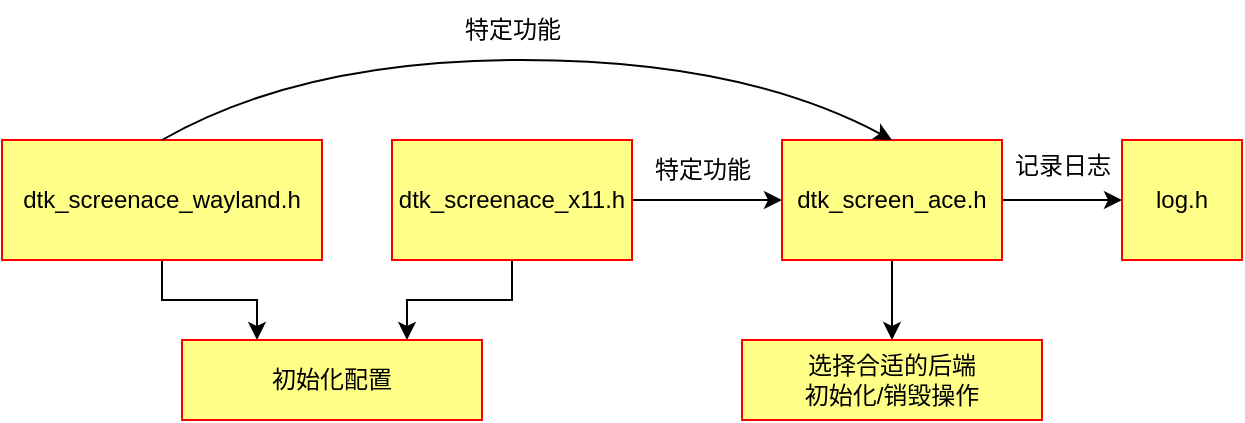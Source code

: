 <mxfile version="22.0.5" type="github">
  <diagram name="第 1 页" id="PFCC_GcYZRXUv7_DcXhJ">
    <mxGraphModel dx="1434" dy="757" grid="1" gridSize="10" guides="1" tooltips="1" connect="1" arrows="1" fold="1" page="1" pageScale="1" pageWidth="827" pageHeight="1169" math="0" shadow="0">
      <root>
        <mxCell id="0" />
        <mxCell id="1" parent="0" />
        <mxCell id="cVqb4rh1Xl0en4zHzLo--2" style="edgeStyle=orthogonalEdgeStyle;rounded=0;orthogonalLoop=1;jettySize=auto;html=1;exitX=1;exitY=0.5;exitDx=0;exitDy=0;" parent="1" source="cVqb4rh1Xl0en4zHzLo--1" edge="1">
          <mxGeometry relative="1" as="geometry">
            <mxPoint x="520" y="300" as="targetPoint" />
          </mxGeometry>
        </mxCell>
        <mxCell id="cVqb4rh1Xl0en4zHzLo--12" style="edgeStyle=orthogonalEdgeStyle;rounded=0;orthogonalLoop=1;jettySize=auto;html=1;exitX=0.5;exitY=1;exitDx=0;exitDy=0;entryX=0.75;entryY=0;entryDx=0;entryDy=0;" parent="1" source="cVqb4rh1Xl0en4zHzLo--1" target="cVqb4rh1Xl0en4zHzLo--18" edge="1">
          <mxGeometry relative="1" as="geometry">
            <mxPoint x="310" y="350" as="targetPoint" />
          </mxGeometry>
        </mxCell>
        <mxCell id="cVqb4rh1Xl0en4zHzLo--1" value="dtk_screenace_x11.h" style="rounded=0;whiteSpace=wrap;html=1;fillColor=#FFFF88;strokeColor=#FF0000;fillStyle=auto;" parent="1" vertex="1">
          <mxGeometry x="325" y="270" width="120" height="60" as="geometry" />
        </mxCell>
        <mxCell id="lONDK76uLdZZiFj2-sm7-9" style="edgeStyle=orthogonalEdgeStyle;rounded=0;orthogonalLoop=1;jettySize=auto;html=1;exitX=1;exitY=0.5;exitDx=0;exitDy=0;entryX=0;entryY=0.5;entryDx=0;entryDy=0;" edge="1" parent="1" source="cVqb4rh1Xl0en4zHzLo--3" target="lONDK76uLdZZiFj2-sm7-8">
          <mxGeometry relative="1" as="geometry" />
        </mxCell>
        <mxCell id="lONDK76uLdZZiFj2-sm7-13" style="edgeStyle=orthogonalEdgeStyle;rounded=0;orthogonalLoop=1;jettySize=auto;html=1;exitX=0.5;exitY=1;exitDx=0;exitDy=0;entryX=0.5;entryY=0;entryDx=0;entryDy=0;" edge="1" parent="1" source="cVqb4rh1Xl0en4zHzLo--3" target="lONDK76uLdZZiFj2-sm7-12">
          <mxGeometry relative="1" as="geometry" />
        </mxCell>
        <mxCell id="cVqb4rh1Xl0en4zHzLo--3" value="dtk_screen_ace.h" style="rounded=0;whiteSpace=wrap;html=1;fillColor=#FFFF88;strokeColor=#FF0000;fillStyle=auto;" parent="1" vertex="1">
          <mxGeometry x="520" y="270" width="110" height="60" as="geometry" />
        </mxCell>
        <mxCell id="lONDK76uLdZZiFj2-sm7-7" style="edgeStyle=orthogonalEdgeStyle;rounded=0;orthogonalLoop=1;jettySize=auto;html=1;exitX=0.5;exitY=1;exitDx=0;exitDy=0;entryX=0.25;entryY=0;entryDx=0;entryDy=0;" edge="1" parent="1" source="cVqb4rh1Xl0en4zHzLo--13" target="cVqb4rh1Xl0en4zHzLo--18">
          <mxGeometry relative="1" as="geometry" />
        </mxCell>
        <mxCell id="cVqb4rh1Xl0en4zHzLo--13" value="dtk_screenace_wayland.h" style="rounded=0;whiteSpace=wrap;html=1;fillColor=#FFFF88;strokeColor=#FF0000;fillStyle=auto;" parent="1" vertex="1">
          <mxGeometry x="130" y="270" width="160" height="60" as="geometry" />
        </mxCell>
        <mxCell id="cVqb4rh1Xl0en4zHzLo--15" value="" style="curved=1;endArrow=classic;html=1;rounded=0;exitX=0.5;exitY=0;exitDx=0;exitDy=0;entryX=0.5;entryY=0;entryDx=0;entryDy=0;" parent="1" source="cVqb4rh1Xl0en4zHzLo--13" target="cVqb4rh1Xl0en4zHzLo--3" edge="1">
          <mxGeometry width="50" height="50" relative="1" as="geometry">
            <mxPoint x="260" y="220" as="sourcePoint" />
            <mxPoint x="700" y="210" as="targetPoint" />
            <Array as="points">
              <mxPoint x="280" y="230" />
              <mxPoint x="500" y="230" />
            </Array>
          </mxGeometry>
        </mxCell>
        <mxCell id="cVqb4rh1Xl0en4zHzLo--16" value="特定功能" style="text;html=1;align=center;verticalAlign=middle;resizable=0;points=[];autosize=1;strokeColor=none;fillColor=none;" parent="1" vertex="1">
          <mxGeometry x="350" y="200" width="70" height="30" as="geometry" />
        </mxCell>
        <mxCell id="cVqb4rh1Xl0en4zHzLo--18" value="初始化配置" style="rounded=0;whiteSpace=wrap;html=1;fillColor=#FFFF88;strokeColor=#FF0000;fillStyle=auto;" parent="1" vertex="1">
          <mxGeometry x="220" y="370" width="150" height="40" as="geometry" />
        </mxCell>
        <mxCell id="lONDK76uLdZZiFj2-sm7-5" value="特定功能" style="text;html=1;align=center;verticalAlign=middle;resizable=0;points=[];autosize=1;strokeColor=none;fillColor=none;" vertex="1" parent="1">
          <mxGeometry x="445" y="270" width="70" height="30" as="geometry" />
        </mxCell>
        <mxCell id="lONDK76uLdZZiFj2-sm7-8" value="log.h" style="rounded=0;whiteSpace=wrap;html=1;fillColor=#FFFF88;strokeColor=#FF0000;fillStyle=auto;" vertex="1" parent="1">
          <mxGeometry x="690" y="270" width="60" height="60" as="geometry" />
        </mxCell>
        <mxCell id="lONDK76uLdZZiFj2-sm7-10" value="记录日志" style="text;html=1;align=center;verticalAlign=middle;resizable=0;points=[];autosize=1;strokeColor=none;fillColor=none;" vertex="1" parent="1">
          <mxGeometry x="625" y="268" width="70" height="30" as="geometry" />
        </mxCell>
        <mxCell id="lONDK76uLdZZiFj2-sm7-12" value="选择合适的后端&lt;br&gt;初始化/销毁操作" style="rounded=0;whiteSpace=wrap;html=1;fillColor=#FFFF88;strokeColor=#FF0000;fillStyle=auto;" vertex="1" parent="1">
          <mxGeometry x="500" y="370" width="150" height="40" as="geometry" />
        </mxCell>
      </root>
    </mxGraphModel>
  </diagram>
</mxfile>
